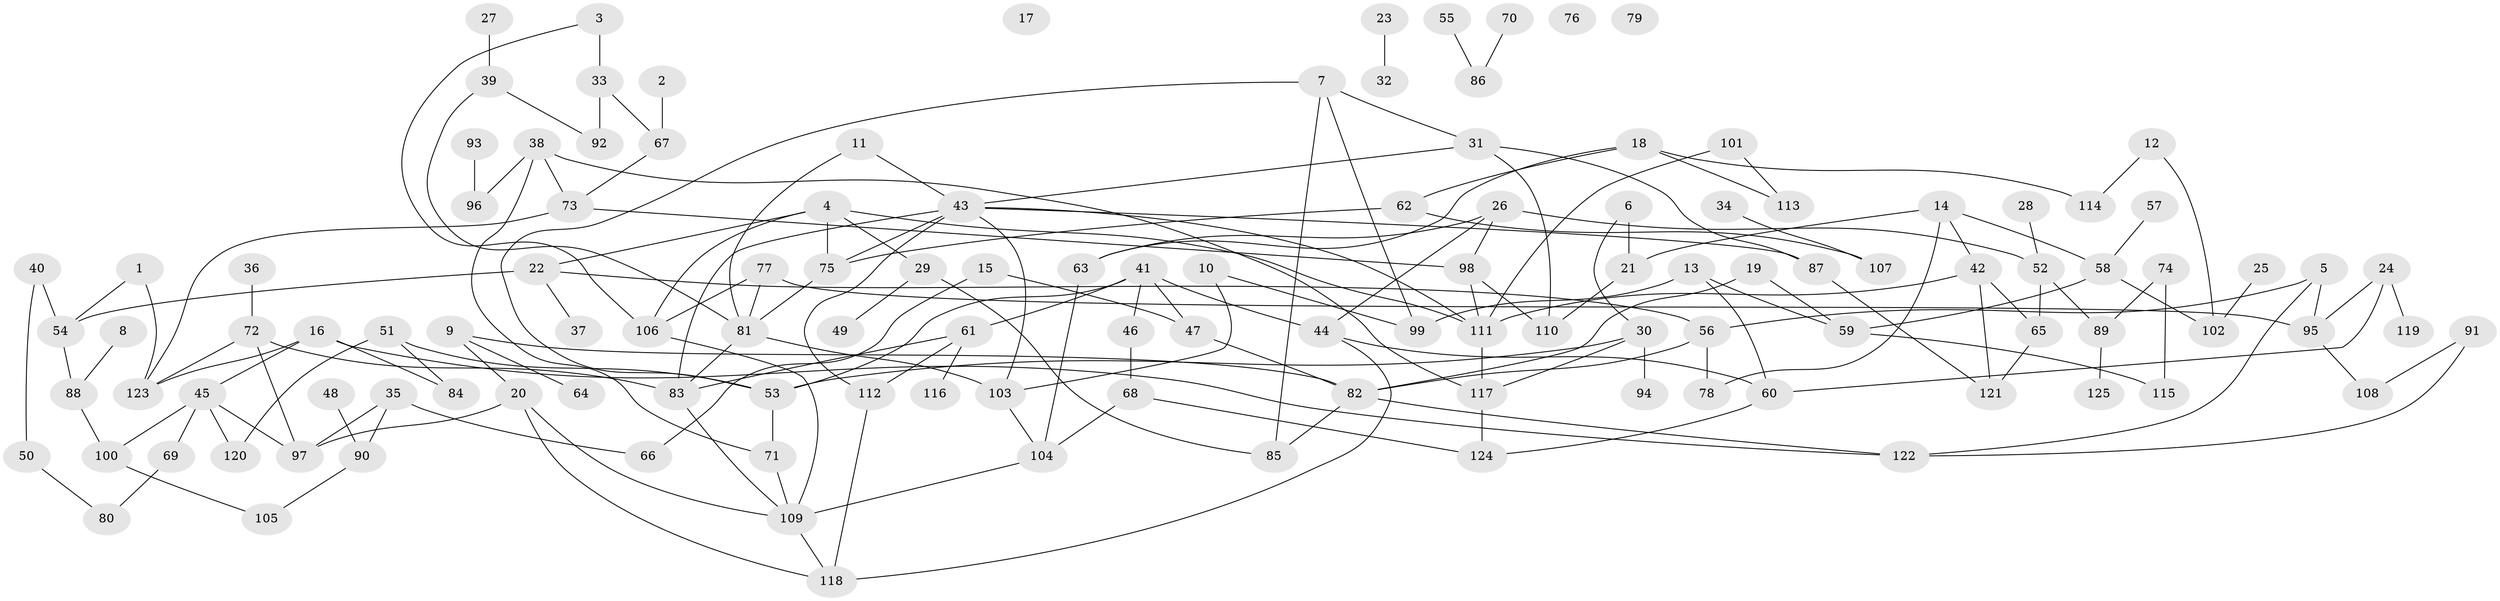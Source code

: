 // coarse degree distribution, {4: 0.11290322580645161, 2: 0.20967741935483872, 3: 0.16129032258064516, 12: 0.016129032258064516, 8: 0.04838709677419355, 7: 0.016129032258064516, 5: 0.11290322580645161, 1: 0.1935483870967742, 10: 0.016129032258064516, 0: 0.06451612903225806, 11: 0.016129032258064516, 6: 0.016129032258064516, 9: 0.016129032258064516}
// Generated by graph-tools (version 1.1) at 2025/54/03/05/25 16:54:46]
// undirected, 125 vertices, 177 edges
graph export_dot {
graph [start="1"]
  node [color=gray90,style=filled];
  1;
  2;
  3;
  4;
  5;
  6;
  7;
  8;
  9;
  10;
  11;
  12;
  13;
  14;
  15;
  16;
  17;
  18;
  19;
  20;
  21;
  22;
  23;
  24;
  25;
  26;
  27;
  28;
  29;
  30;
  31;
  32;
  33;
  34;
  35;
  36;
  37;
  38;
  39;
  40;
  41;
  42;
  43;
  44;
  45;
  46;
  47;
  48;
  49;
  50;
  51;
  52;
  53;
  54;
  55;
  56;
  57;
  58;
  59;
  60;
  61;
  62;
  63;
  64;
  65;
  66;
  67;
  68;
  69;
  70;
  71;
  72;
  73;
  74;
  75;
  76;
  77;
  78;
  79;
  80;
  81;
  82;
  83;
  84;
  85;
  86;
  87;
  88;
  89;
  90;
  91;
  92;
  93;
  94;
  95;
  96;
  97;
  98;
  99;
  100;
  101;
  102;
  103;
  104;
  105;
  106;
  107;
  108;
  109;
  110;
  111;
  112;
  113;
  114;
  115;
  116;
  117;
  118;
  119;
  120;
  121;
  122;
  123;
  124;
  125;
  1 -- 54;
  1 -- 123;
  2 -- 67;
  3 -- 33;
  3 -- 106;
  4 -- 22;
  4 -- 29;
  4 -- 75;
  4 -- 106;
  4 -- 111;
  5 -- 56;
  5 -- 95;
  5 -- 122;
  6 -- 21;
  6 -- 30;
  7 -- 31;
  7 -- 53;
  7 -- 85;
  7 -- 99;
  8 -- 88;
  9 -- 20;
  9 -- 64;
  9 -- 82;
  10 -- 99;
  10 -- 103;
  11 -- 43;
  11 -- 81;
  12 -- 102;
  12 -- 114;
  13 -- 59;
  13 -- 60;
  13 -- 99;
  14 -- 21;
  14 -- 42;
  14 -- 58;
  14 -- 78;
  15 -- 47;
  15 -- 66;
  16 -- 45;
  16 -- 84;
  16 -- 122;
  16 -- 123;
  18 -- 62;
  18 -- 63;
  18 -- 113;
  18 -- 114;
  19 -- 59;
  19 -- 82;
  20 -- 97;
  20 -- 109;
  20 -- 118;
  21 -- 110;
  22 -- 37;
  22 -- 54;
  22 -- 56;
  23 -- 32;
  24 -- 60;
  24 -- 95;
  24 -- 119;
  25 -- 102;
  26 -- 44;
  26 -- 52;
  26 -- 63;
  26 -- 98;
  27 -- 39;
  28 -- 52;
  29 -- 49;
  29 -- 85;
  30 -- 53;
  30 -- 94;
  30 -- 117;
  31 -- 43;
  31 -- 87;
  31 -- 110;
  33 -- 67;
  33 -- 92;
  34 -- 107;
  35 -- 66;
  35 -- 90;
  35 -- 97;
  36 -- 72;
  38 -- 71;
  38 -- 73;
  38 -- 96;
  38 -- 117;
  39 -- 81;
  39 -- 92;
  40 -- 50;
  40 -- 54;
  41 -- 44;
  41 -- 46;
  41 -- 47;
  41 -- 53;
  41 -- 61;
  42 -- 65;
  42 -- 111;
  42 -- 121;
  43 -- 75;
  43 -- 83;
  43 -- 87;
  43 -- 103;
  43 -- 111;
  43 -- 112;
  44 -- 60;
  44 -- 118;
  45 -- 69;
  45 -- 97;
  45 -- 100;
  45 -- 120;
  46 -- 68;
  47 -- 82;
  48 -- 90;
  50 -- 80;
  51 -- 53;
  51 -- 84;
  51 -- 120;
  52 -- 65;
  52 -- 89;
  53 -- 71;
  54 -- 88;
  55 -- 86;
  56 -- 78;
  56 -- 82;
  57 -- 58;
  58 -- 59;
  58 -- 102;
  59 -- 115;
  60 -- 124;
  61 -- 83;
  61 -- 112;
  61 -- 116;
  62 -- 75;
  62 -- 107;
  63 -- 104;
  65 -- 121;
  67 -- 73;
  68 -- 104;
  68 -- 124;
  69 -- 80;
  70 -- 86;
  71 -- 109;
  72 -- 83;
  72 -- 97;
  72 -- 123;
  73 -- 98;
  73 -- 123;
  74 -- 89;
  74 -- 115;
  75 -- 81;
  77 -- 81;
  77 -- 95;
  77 -- 106;
  81 -- 83;
  81 -- 103;
  82 -- 85;
  82 -- 122;
  83 -- 109;
  87 -- 121;
  88 -- 100;
  89 -- 125;
  90 -- 105;
  91 -- 108;
  91 -- 122;
  93 -- 96;
  95 -- 108;
  98 -- 110;
  98 -- 111;
  100 -- 105;
  101 -- 111;
  101 -- 113;
  103 -- 104;
  104 -- 109;
  106 -- 109;
  109 -- 118;
  111 -- 117;
  112 -- 118;
  117 -- 124;
}
